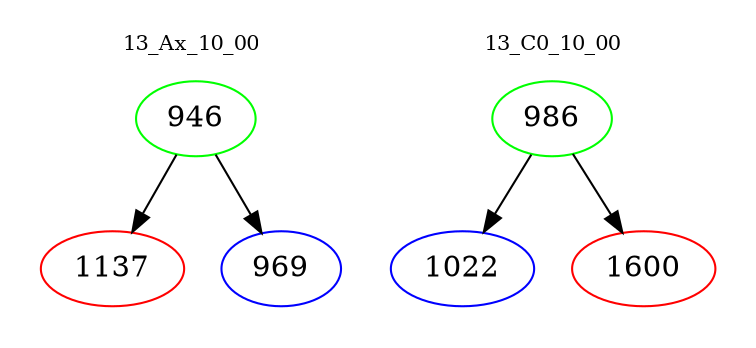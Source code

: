 digraph{
subgraph cluster_0 {
color = white
label = "13_Ax_10_00";
fontsize=10;
T0_946 [label="946", color="green"]
T0_946 -> T0_1137 [color="black"]
T0_1137 [label="1137", color="red"]
T0_946 -> T0_969 [color="black"]
T0_969 [label="969", color="blue"]
}
subgraph cluster_1 {
color = white
label = "13_C0_10_00";
fontsize=10;
T1_986 [label="986", color="green"]
T1_986 -> T1_1022 [color="black"]
T1_1022 [label="1022", color="blue"]
T1_986 -> T1_1600 [color="black"]
T1_1600 [label="1600", color="red"]
}
}

